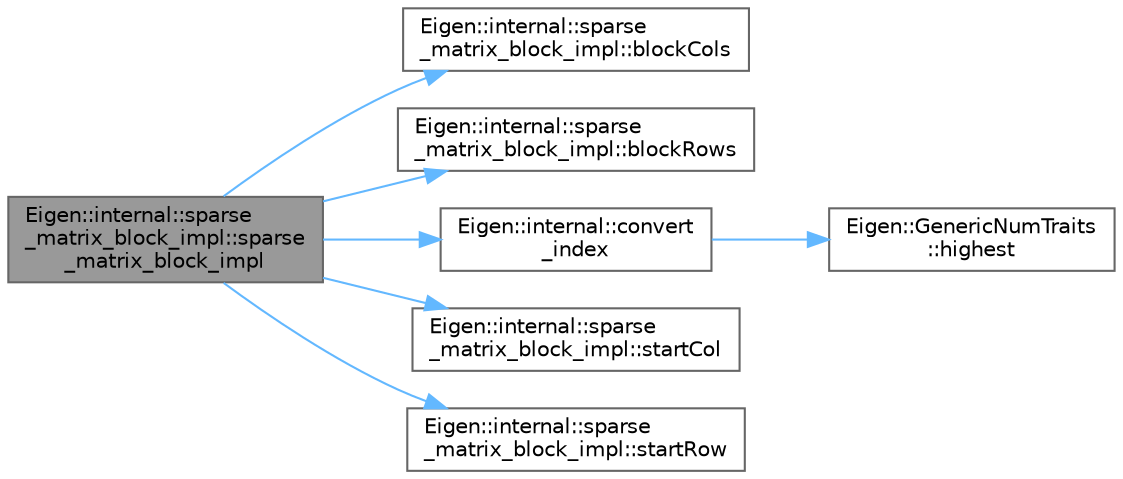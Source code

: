 digraph "Eigen::internal::sparse_matrix_block_impl::sparse_matrix_block_impl"
{
 // LATEX_PDF_SIZE
  bgcolor="transparent";
  edge [fontname=Helvetica,fontsize=10,labelfontname=Helvetica,labelfontsize=10];
  node [fontname=Helvetica,fontsize=10,shape=box,height=0.2,width=0.4];
  rankdir="LR";
  Node1 [id="Node000001",label="Eigen::internal::sparse\l_matrix_block_impl::sparse\l_matrix_block_impl",height=0.2,width=0.4,color="gray40", fillcolor="grey60", style="filled", fontcolor="black",tooltip=" "];
  Node1 -> Node2 [id="edge7_Node000001_Node000002",color="steelblue1",style="solid",tooltip=" "];
  Node2 [id="Node000002",label="Eigen::internal::sparse\l_matrix_block_impl::blockCols",height=0.2,width=0.4,color="grey40", fillcolor="white", style="filled",URL="$class_eigen_1_1internal_1_1sparse__matrix__block__impl.html#ab9e843a9a898987a8ca9b4f1919fb00f",tooltip=" "];
  Node1 -> Node3 [id="edge8_Node000001_Node000003",color="steelblue1",style="solid",tooltip=" "];
  Node3 [id="Node000003",label="Eigen::internal::sparse\l_matrix_block_impl::blockRows",height=0.2,width=0.4,color="grey40", fillcolor="white", style="filled",URL="$class_eigen_1_1internal_1_1sparse__matrix__block__impl.html#a3a0a7d062e40ff7a141e06931db734f7",tooltip=" "];
  Node1 -> Node4 [id="edge9_Node000001_Node000004",color="steelblue1",style="solid",tooltip=" "];
  Node4 [id="Node000004",label="Eigen::internal::convert\l_index",height=0.2,width=0.4,color="grey40", fillcolor="white", style="filled",URL="$namespace_eigen_1_1internal.html#a66f17ef65b1821965dcb8ad9a660b064",tooltip=" "];
  Node4 -> Node5 [id="edge10_Node000004_Node000005",color="steelblue1",style="solid",tooltip=" "];
  Node5 [id="Node000005",label="Eigen::GenericNumTraits\l::highest",height=0.2,width=0.4,color="grey40", fillcolor="white", style="filled",URL="$struct_eigen_1_1_generic_num_traits.html#a65bdb77320d731419c061b91b8c4c5be",tooltip=" "];
  Node1 -> Node6 [id="edge11_Node000001_Node000006",color="steelblue1",style="solid",tooltip=" "];
  Node6 [id="Node000006",label="Eigen::internal::sparse\l_matrix_block_impl::startCol",height=0.2,width=0.4,color="grey40", fillcolor="white", style="filled",URL="$class_eigen_1_1internal_1_1sparse__matrix__block__impl.html#aab1763d7eb48ee86131a7393312dab92",tooltip=" "];
  Node1 -> Node7 [id="edge12_Node000001_Node000007",color="steelblue1",style="solid",tooltip=" "];
  Node7 [id="Node000007",label="Eigen::internal::sparse\l_matrix_block_impl::startRow",height=0.2,width=0.4,color="grey40", fillcolor="white", style="filled",URL="$class_eigen_1_1internal_1_1sparse__matrix__block__impl.html#acbd63f92710b35b0b418129398851005",tooltip=" "];
}
